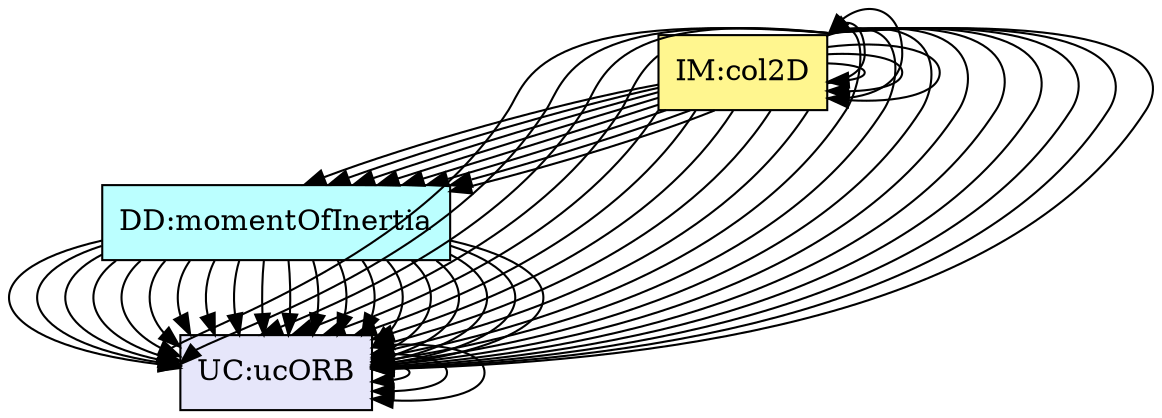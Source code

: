 digraph allvsall {
	dataDefn:p_CM -> instance:assumpOT;
	dataDefn:linearDisplacement -> instance:assumpOT;
	dataDefn:linearVelocity -> instance:assumpOT;
	dataDefn:linearAcceleration -> instance:assumpOT;
	dataDefn:angularDisplacement -> instance:assumpOT;
	dataDefn:angularDisplacement -> instance:assumpOD;
	dataDefn:angularVelocity -> instance:assumpOT;
	dataDefn:angularVelocity -> instance:assumpOD;
	dataDefn:angularAcceleration -> instance:assumpOT;
	dataDefn:angularAcceleration -> instance:assumpOD;
	dataDefn:velocityB -> instance:assumpOT;
	dataDefn:kEnergy -> instance:assumpOT;
	dataDefn:kEnergy -> instance:assumpOD;
	dataDefn:kEnergy -> instance:assumpDI;
	dataDefn:v_iAB -> instance:assumpOT;
	dataDefn:impulseV -> instance:assumpOT;
	dataDefn:potEnergy -> instance:assumpOT;
	dataDefn:potEnergy -> instance:assumpOD;
	dataDefn:potEnergy -> instance:assumpDI;
	dataDefn:momentOfInertia -> instance:assumpOT;
	theory:newtonSLR -> instance:assumpOD;
	theory:gravitationalAccel -> theory:force;
	theory:impulseS -> instance:assumpOT;
	theory:impulseS -> instance:assumpOD;
	theory:impulseS -> instance:assumpAD;
	theory:impulseS -> instance:assumpCT;
	theory:accj -> instance:assumpOT;
	theory:accj -> instance:assumpOD;
	theory:accj -> instance:assumpDI;
	theory:accj -> instance:assumpCAJI;
	theory:accj -> dataDefn:p_CM;
	theory:accj -> dataDefn:linearDisplacement;
	theory:accj -> dataDefn:linearVelocity;
	theory:accj -> dataDefn:linearAcceleration;
	theory:accj -> theory:newtonSL;
	theory:accj -> theory:gravitationalAccel;
	theory:angAccj -> instance:assumpOT;
	theory:angAccj -> instance:assumpOD;
	theory:angAccj -> instance:assumpAD;
	theory:angAccj -> dataDefn:angularDisplacement;
	theory:angAccj -> dataDefn:angularVelocity;
	theory:angAccj -> dataDefn:angularAcceleration;
	theory:angAccj -> theory:newtonSLR;
	theory:col2DIM -> instance:assumpOT;
	theory:col2DIM -> instance:assumpOD;
	theory:col2DIM -> instance:assumpAD;
	theory:col2DIM -> instance:assumpCT;
	theory:col2DIM -> instance:assumpDI;
	theory:col2DIM -> instance:assumpCAJI;
	theory:col2DIM -> dataDefn:p_CM;
	theory:col2DIM -> theory:impulseS;
	instance:lcEC -> instance:assumpCT;
	instance:lcID -> instance:assumpDI;
	instance:lcIJC -> instance:assumpCAJI;


	instance:assumpOT	[shape=box, color=black, style=filled, fillcolor=mistyrose, label="A:assumpOT"];
	instance:assumpOD	[shape=box, color=black, style=filled, fillcolor=mistyrose, label="A:assumpOD"];
	instance:assumpCST	[shape=box, color=black, style=filled, fillcolor=mistyrose, label="A:assumpCST"];
	instance:assumpAD	[shape=box, color=black, style=filled, fillcolor=mistyrose, label="A:assumpAD"];
	instance:assumpCT	[shape=box, color=black, style=filled, fillcolor=mistyrose, label="A:assumpCT"];
	instance:assumpDI	[shape=box, color=black, style=filled, fillcolor=mistyrose, label="A:assumpDI"];
	instance:assumpCAJI	[shape=box, color=black, style=filled, fillcolor=mistyrose, label="A:assumpCAJI"];

	subgraph A {
	rank="same"
	{instance:assumpOT, instance:assumpOD, instance:assumpCST, instance:assumpAD, instance:assumpCT, instance:assumpDI, instance:assumpCAJI}
	}

	dataDefn:p_CM	[shape=box, color=black, style=filled, fillcolor=paleturquoise1, label="DD:ctrOfMass"];
	dataDefn:linearDisplacement	[shape=box, color=black, style=filled, fillcolor=paleturquoise1, label="DD:linDisp"];
	dataDefn:linearVelocity	[shape=box, color=black, style=filled, fillcolor=paleturquoise1, label="DD:linVel"];
	dataDefn:linearAcceleration	[shape=box, color=black, style=filled, fillcolor=paleturquoise1, label="DD:linAcc"];
	dataDefn:angularDisplacement	[shape=box, color=black, style=filled, fillcolor=paleturquoise1, label="DD:angDisp"];
	dataDefn:angularVelocity	[shape=box, color=black, style=filled, fillcolor=paleturquoise1, label="DD:angVel"];
	dataDefn:angularAcceleration	[shape=box, color=black, style=filled, fillcolor=paleturquoise1, label="DD:angAccel"];
	dataDefn:velocityB	[shape=box, color=black, style=filled, fillcolor=paleturquoise1, label="DD:chaslesThm"];
	dataDefn:torque	[shape=box, color=black, style=filled, fillcolor=paleturquoise1, label="DD:torque"];
	dataDefn:kEnergy	[shape=box, color=black, style=filled, fillcolor=paleturquoise1, label="DD:kEnergy"];
	dataDefn:restitutionCoef	[shape=box, color=black, style=filled, fillcolor=paleturquoise1, label="DD:coeffRestitution"];
	dataDefn:v_iAB	[shape=box, color=black, style=filled, fillcolor=paleturquoise1, label="DD:reVeInColl"];
	dataDefn:impulseV	[shape=box, color=black, style=filled, fillcolor=paleturquoise1, label="DD:impulseV"];
	dataDefn:potEnergy	[shape=box, color=black, style=filled, fillcolor=paleturquoise1, label="DD:potEnergy"];
	dataDefn:momentOfInertia	[shape=box, color=black, style=filled, fillcolor=paleturquoise1, label="DD:momentOfInertia"];

	subgraph DD {
	rank="same"
	{dataDefn:p_CM, dataDefn:linearDisplacement, dataDefn:linearVelocity, dataDefn:linearAcceleration, dataDefn:angularDisplacement, dataDefn:angularVelocity, dataDefn:angularAcceleration, dataDefn:velocityB, dataDefn:torque, dataDefn:kEnergy, dataDefn:restitutionCoef, dataDefn:v_iAB, dataDefn:impulseV, dataDefn:potEnergy, dataDefn:momentOfInertia}
	}

	theory:newtonSL	[shape=box, color=black, style=filled, fillcolor=pink, label="TM:NewtonSecLawMot"];
	theory:force1	[shape=box, color=black, style=filled, fillcolor=pink, label="TM:NewtonThirdLawMot"];
	theory:force	[shape=box, color=black, style=filled, fillcolor=pink, label="TM:UniversalGravLaw"];
	theory:newtonSLR	[shape=box, color=black, style=filled, fillcolor=pink, label="TM:NewtonSecLawRotMot"];

	subgraph TM {
	rank="same"
	{theory:newtonSL, theory:force1, theory:force, theory:newtonSLR}
	}

	theory:gravitationalAccel	[shape=box, color=black, style=filled, fillcolor=palegreen, label="GD:accelGravity"];
	theory:impulseS	[shape=box, color=black, style=filled, fillcolor=palegreen, label="GD:impulse"];

	subgraph GD {
	rank="same"
	{theory:gravitationalAccel, theory:impulseS}
	}

	theory:accj	[shape=box, color=black, style=filled, fillcolor=khaki1, label="IM:transMot"];
	theory:angAccj	[shape=box, color=black, style=filled, fillcolor=khaki1, label="IM:rotMot"];
	theory:col2DIM	[shape=box, color=black, style=filled, fillcolor=khaki1, label="IM:col2D"];

	subgraph IM {
	rank="same"
	{theory:accj, theory:angAccj, theory:col2DIM}
	}

	instance:inputValues	[shape=box, color=black, style=filled, fillcolor=ivory, label="FR:inputValues"];
	instance:simSpace	[shape=box, color=black, style=filled, fillcolor=ivory, label="FR:simSpace"];
	instance:inputInitialConds	[shape=box, color=black, style=filled, fillcolor=ivory, label="FR:inputInitialConds"];
	instance:inputSurfaceProps	[shape=box, color=black, style=filled, fillcolor=ivory, label="FR:inputSurfaceProps"];
	instance:verifyPhysCons	[shape=box, color=black, style=filled, fillcolor=ivory, label="FR:verifyPhysCons"];
	instance:calcTransOverTime	[shape=box, color=black, style=filled, fillcolor=ivory, label="FR:calcTransOverTime"];
	instance:calcRotOverTime	[shape=box, color=black, style=filled, fillcolor=ivory, label="FR:calcRotOverTime"];
	instance:deterColls	[shape=box, color=black, style=filled, fillcolor=ivory, label="FR:deterColls"];
	instance:deterCollRespOverTime	[shape=box, color=black, style=filled, fillcolor=ivory, label="FR:deterCollRespOverTime"];
	instance:performance	[shape=box, color=black, style=filled, fillcolor=ivory, label="NFR:performance"];
	instance:correctness	[shape=box, color=black, style=filled, fillcolor=ivory, label="NFR:correctness"];
	instance:usability	[shape=box, color=black, style=filled, fillcolor=ivory, label="NFR:usability"];
	instance:understandability	[shape=box, color=black, style=filled, fillcolor=ivory, label="NFR:understandability"];
	instance:maintainability	[shape=box, color=black, style=filled, fillcolor=ivory, label="NFR:maintainability"];

	subgraph FR {
	rank="same"
	{instance:inputValues, instance:simSpace, instance:inputInitialConds, instance:inputSurfaceProps, instance:verifyPhysCons, instance:calcTransOverTime, instance:calcRotOverTime, instance:deterColls, instance:deterCollRespOverTime, instance:performance, instance:correctness, instance:usability, instance:understandability, instance:maintainability}
	}

	instance:linearGS	[shape=box, color=black, style=filled, fillcolor=darkgoldenrod1, label="GS:linearGS"];
	instance:angularGS	[shape=box, color=black, style=filled, fillcolor=darkgoldenrod1, label="GS:angularGS"];

	subgraph GS {
	rank="same"
	{instance:linearGS, instance:angularGS}
	}

	instance:lcVODES	[shape=box, color=black, style=filled, fillcolor=lavender, label="LC:lcVODES"];
	instance:lcEC	[shape=box, color=black, style=filled, fillcolor=lavender, label="LC:lcEC"];
	instance:lcID	[shape=box, color=black, style=filled, fillcolor=lavender, label="LC:lcID"];
	instance:lcIJC	[shape=box, color=black, style=filled, fillcolor=lavender, label="LC:lcIJC"];
	instance:ucSRB	[shape=box, color=black, style=filled, fillcolor=lavender, label="UC:ucSRB"];
	instance:ucEI	[shape=box, color=black, style=filled, fillcolor=lavender, label="UC:ucEI"];
	instance:ucCCS	[shape=box, color=black, style=filled, fillcolor=lavender, label="UC:ucCCS"];
	instance:ucORB	[shape=box, color=black, style=filled, fillcolor=lavender, label="UC:ucORB"];

	subgraph LC {
	rank="same"
	{instance:lcVODES, instance:lcEC, instance:lcID, instance:lcIJC, instance:ucSRB, instance:ucEI, instance:ucCCS, instance:ucORB}
	}

}
